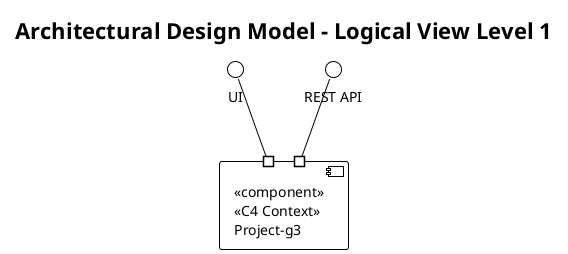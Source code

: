 @startuml
!theme plain

title "Architectural Design Model - Logical View Level 1"

[<<component>>\n<<C4 Context>>\nProject-g3] as system
() "REST API" as api
() "UI" as ui

system #-u- api
system #-u- ui

@enduml